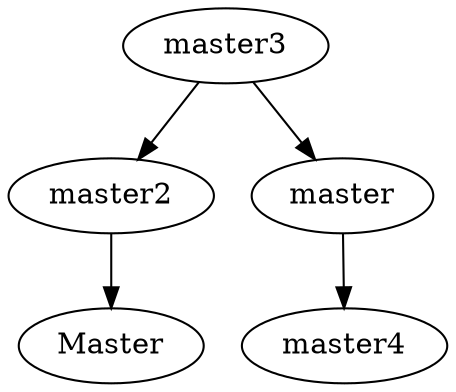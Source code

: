 digraph G {
nodeMaster[label=Master];
nodemaster2[label=master2];
nodemaster2->nodeMaster;
nodemaster4[label=master4];
nodemaster[label=master];
nodemaster->nodemaster4;
nodemaster3[label=master3];
nodemaster3->nodemaster2;
nodemaster3->nodemaster;

}
